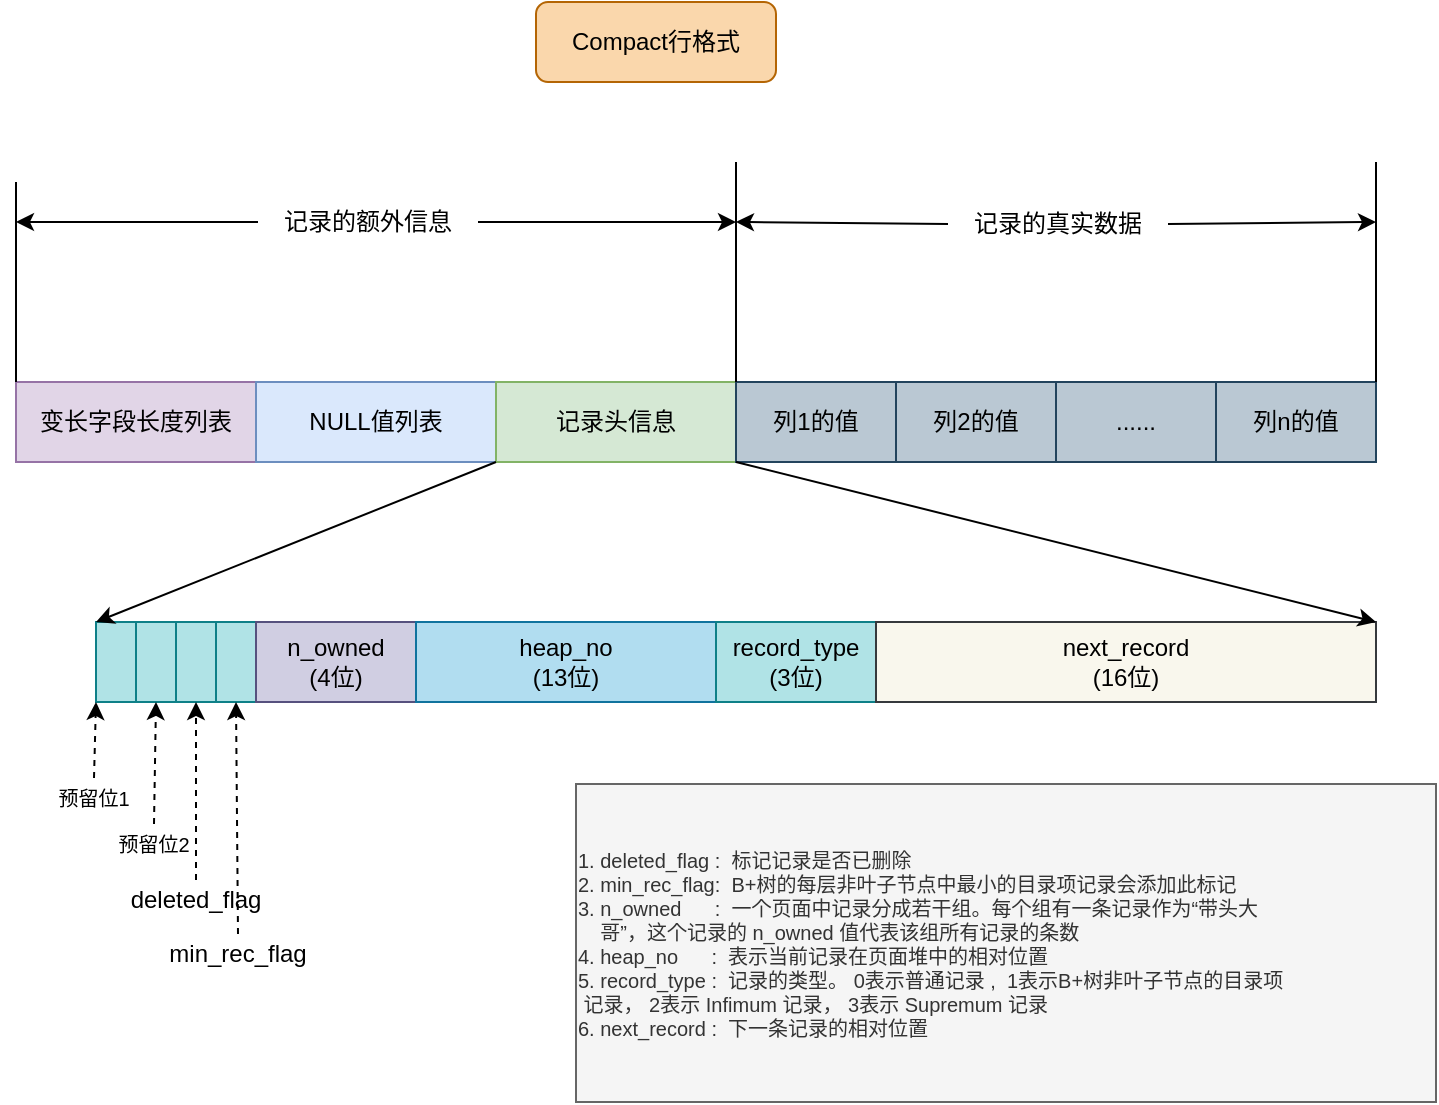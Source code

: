<mxfile version="20.4.1" type="github" pages="2">
  <diagram id="QbIYMgQuhOxnk1jsAOIm" name="InnoDB记录存储结构">
    <mxGraphModel dx="1038" dy="600" grid="1" gridSize="10" guides="1" tooltips="1" connect="1" arrows="1" fold="1" page="1" pageScale="1" pageWidth="827" pageHeight="1169" math="0" shadow="0">
      <root>
        <mxCell id="0" />
        <mxCell id="1" parent="0" />
        <mxCell id="2e8vOLgmMpuKkzkJboLH-1" value="Compact行格式" style="rounded=1;whiteSpace=wrap;html=1;fillColor=#fad7ac;strokeColor=#b46504;" parent="1" vertex="1">
          <mxGeometry x="340" y="170" width="120" height="40" as="geometry" />
        </mxCell>
        <mxCell id="2e8vOLgmMpuKkzkJboLH-2" value="变长字段长度列表" style="rounded=0;whiteSpace=wrap;html=1;fillColor=#e1d5e7;strokeColor=#9673a6;" parent="1" vertex="1">
          <mxGeometry x="80" y="360" width="120" height="40" as="geometry" />
        </mxCell>
        <mxCell id="2e8vOLgmMpuKkzkJboLH-3" value="NULL值列表" style="rounded=0;whiteSpace=wrap;html=1;fillColor=#dae8fc;strokeColor=#6c8ebf;" parent="1" vertex="1">
          <mxGeometry x="200" y="360" width="120" height="40" as="geometry" />
        </mxCell>
        <mxCell id="2e8vOLgmMpuKkzkJboLH-4" value="记录头信息" style="rounded=0;whiteSpace=wrap;html=1;fillColor=#d5e8d4;strokeColor=#82b366;" parent="1" vertex="1">
          <mxGeometry x="320" y="360" width="120" height="40" as="geometry" />
        </mxCell>
        <mxCell id="2e8vOLgmMpuKkzkJboLH-5" value="列1的值" style="rounded=0;whiteSpace=wrap;html=1;fillColor=#bac8d3;strokeColor=#23445d;" parent="1" vertex="1">
          <mxGeometry x="440" y="360" width="80" height="40" as="geometry" />
        </mxCell>
        <mxCell id="2e8vOLgmMpuKkzkJboLH-6" value="列2的值" style="rounded=0;whiteSpace=wrap;html=1;fillColor=#bac8d3;strokeColor=#23445d;" parent="1" vertex="1">
          <mxGeometry x="520" y="360" width="80" height="40" as="geometry" />
        </mxCell>
        <mxCell id="2e8vOLgmMpuKkzkJboLH-7" value="......" style="rounded=0;whiteSpace=wrap;html=1;fillColor=#bac8d3;strokeColor=#23445d;" parent="1" vertex="1">
          <mxGeometry x="600" y="360" width="80" height="40" as="geometry" />
        </mxCell>
        <mxCell id="2e8vOLgmMpuKkzkJboLH-8" value="列n的值" style="rounded=0;whiteSpace=wrap;html=1;fillColor=#bac8d3;strokeColor=#23445d;" parent="1" vertex="1">
          <mxGeometry x="680" y="360" width="80" height="40" as="geometry" />
        </mxCell>
        <mxCell id="2e8vOLgmMpuKkzkJboLH-9" value="" style="endArrow=none;html=1;rounded=0;entryX=0;entryY=0;entryDx=0;entryDy=0;" parent="1" target="2e8vOLgmMpuKkzkJboLH-2" edge="1">
          <mxGeometry width="50" height="50" relative="1" as="geometry">
            <mxPoint x="80" y="260" as="sourcePoint" />
            <mxPoint x="70" y="410" as="targetPoint" />
          </mxGeometry>
        </mxCell>
        <mxCell id="2e8vOLgmMpuKkzkJboLH-10" value="" style="endArrow=none;html=1;rounded=0;entryX=0;entryY=0;entryDx=0;entryDy=0;" parent="1" edge="1">
          <mxGeometry width="50" height="50" relative="1" as="geometry">
            <mxPoint x="440" y="250" as="sourcePoint" />
            <mxPoint x="440" y="360" as="targetPoint" />
          </mxGeometry>
        </mxCell>
        <mxCell id="2e8vOLgmMpuKkzkJboLH-11" value="" style="endArrow=none;html=1;rounded=0;entryX=0;entryY=0;entryDx=0;entryDy=0;" parent="1" edge="1">
          <mxGeometry width="50" height="50" relative="1" as="geometry">
            <mxPoint x="760" y="250" as="sourcePoint" />
            <mxPoint x="760" y="360" as="targetPoint" />
          </mxGeometry>
        </mxCell>
        <mxCell id="2e8vOLgmMpuKkzkJboLH-12" value="记录的额外信息" style="text;html=1;strokeColor=none;fillColor=none;align=center;verticalAlign=middle;whiteSpace=wrap;rounded=0;" parent="1" vertex="1">
          <mxGeometry x="201" y="265" width="110" height="30" as="geometry" />
        </mxCell>
        <mxCell id="2e8vOLgmMpuKkzkJboLH-13" value="记录的真实数据" style="text;html=1;strokeColor=none;fillColor=none;align=center;verticalAlign=middle;whiteSpace=wrap;rounded=0;" parent="1" vertex="1">
          <mxGeometry x="546" y="266" width="110" height="30" as="geometry" />
        </mxCell>
        <mxCell id="2e8vOLgmMpuKkzkJboLH-14" value="" style="endArrow=classic;html=1;rounded=0;exitX=0;exitY=0.5;exitDx=0;exitDy=0;" parent="1" source="2e8vOLgmMpuKkzkJboLH-12" edge="1">
          <mxGeometry width="50" height="50" relative="1" as="geometry">
            <mxPoint x="120" y="330" as="sourcePoint" />
            <mxPoint x="80" y="280" as="targetPoint" />
          </mxGeometry>
        </mxCell>
        <mxCell id="2e8vOLgmMpuKkzkJboLH-15" value="" style="endArrow=classic;html=1;rounded=0;" parent="1" source="2e8vOLgmMpuKkzkJboLH-12" edge="1">
          <mxGeometry width="50" height="50" relative="1" as="geometry">
            <mxPoint x="284" y="279.5" as="sourcePoint" />
            <mxPoint x="440" y="280" as="targetPoint" />
          </mxGeometry>
        </mxCell>
        <mxCell id="2e8vOLgmMpuKkzkJboLH-16" value="" style="endArrow=classic;html=1;rounded=0;exitX=1;exitY=0.5;exitDx=0;exitDy=0;" parent="1" source="2e8vOLgmMpuKkzkJboLH-13" edge="1">
          <mxGeometry width="50" height="50" relative="1" as="geometry">
            <mxPoint x="670" y="284.5" as="sourcePoint" />
            <mxPoint x="760" y="280" as="targetPoint" />
          </mxGeometry>
        </mxCell>
        <mxCell id="2e8vOLgmMpuKkzkJboLH-17" value="" style="endArrow=classic;html=1;rounded=0;exitX=0;exitY=0.5;exitDx=0;exitDy=0;" parent="1" source="2e8vOLgmMpuKkzkJboLH-13" edge="1">
          <mxGeometry width="50" height="50" relative="1" as="geometry">
            <mxPoint x="211" y="290" as="sourcePoint" />
            <mxPoint x="440" y="280" as="targetPoint" />
          </mxGeometry>
        </mxCell>
        <mxCell id="2e8vOLgmMpuKkzkJboLH-18" value="" style="rounded=0;whiteSpace=wrap;html=1;fillColor=#b0e3e6;strokeColor=#0e8088;" parent="1" vertex="1">
          <mxGeometry x="120" y="480" width="20" height="40" as="geometry" />
        </mxCell>
        <mxCell id="2e8vOLgmMpuKkzkJboLH-19" value="" style="rounded=0;whiteSpace=wrap;html=1;fillColor=#b0e3e6;strokeColor=#0e8088;" parent="1" vertex="1">
          <mxGeometry x="140" y="480" width="20" height="40" as="geometry" />
        </mxCell>
        <mxCell id="2e8vOLgmMpuKkzkJboLH-20" value="" style="rounded=0;whiteSpace=wrap;html=1;fillColor=#b0e3e6;strokeColor=#0e8088;" parent="1" vertex="1">
          <mxGeometry x="160" y="480" width="20" height="40" as="geometry" />
        </mxCell>
        <mxCell id="2e8vOLgmMpuKkzkJboLH-21" value="" style="rounded=0;whiteSpace=wrap;html=1;fillColor=#b0e3e6;strokeColor=#0e8088;" parent="1" vertex="1">
          <mxGeometry x="180" y="480" width="20" height="40" as="geometry" />
        </mxCell>
        <mxCell id="2e8vOLgmMpuKkzkJboLH-22" value="n_owned&lt;br&gt;(4位)" style="rounded=0;whiteSpace=wrap;html=1;fillColor=#d0cee2;strokeColor=#56517e;" parent="1" vertex="1">
          <mxGeometry x="200" y="480" width="80" height="40" as="geometry" />
        </mxCell>
        <mxCell id="2e8vOLgmMpuKkzkJboLH-23" value="" style="endArrow=classic;html=1;rounded=0;dashed=1;entryX=0;entryY=1;entryDx=0;entryDy=0;exitX=0.5;exitY=0;exitDx=0;exitDy=0;" parent="1" source="2e8vOLgmMpuKkzkJboLH-24" target="2e8vOLgmMpuKkzkJboLH-18" edge="1">
          <mxGeometry width="50" height="50" relative="1" as="geometry">
            <mxPoint x="70" y="640" as="sourcePoint" />
            <mxPoint x="120" y="590" as="targetPoint" />
          </mxGeometry>
        </mxCell>
        <mxCell id="2e8vOLgmMpuKkzkJboLH-24" value="&lt;font style=&quot;font-size: 10px;&quot;&gt;预留位1&lt;/font&gt;" style="text;html=1;strokeColor=none;fillColor=none;align=center;verticalAlign=middle;whiteSpace=wrap;rounded=0;" parent="1" vertex="1">
          <mxGeometry x="94" y="558" width="50" height="20" as="geometry" />
        </mxCell>
        <mxCell id="2e8vOLgmMpuKkzkJboLH-25" value="&lt;font style=&quot;font-size: 10px;&quot;&gt;预留位2&lt;/font&gt;" style="text;html=1;strokeColor=none;fillColor=none;align=center;verticalAlign=middle;whiteSpace=wrap;rounded=0;" parent="1" vertex="1">
          <mxGeometry x="124" y="581" width="50" height="20" as="geometry" />
        </mxCell>
        <mxCell id="2e8vOLgmMpuKkzkJboLH-26" value="" style="endArrow=classic;html=1;rounded=0;dashed=1;entryX=0.5;entryY=1;entryDx=0;entryDy=0;exitX=0.5;exitY=0;exitDx=0;exitDy=0;" parent="1" source="2e8vOLgmMpuKkzkJboLH-25" target="2e8vOLgmMpuKkzkJboLH-19" edge="1">
          <mxGeometry width="50" height="50" relative="1" as="geometry">
            <mxPoint x="129" y="580" as="sourcePoint" />
            <mxPoint x="130" y="550" as="targetPoint" />
          </mxGeometry>
        </mxCell>
        <mxCell id="2e8vOLgmMpuKkzkJboLH-27" value="deleted_flag" style="text;html=1;strokeColor=none;fillColor=none;align=center;verticalAlign=middle;whiteSpace=wrap;rounded=0;" parent="1" vertex="1">
          <mxGeometry x="145" y="609" width="50" height="20" as="geometry" />
        </mxCell>
        <mxCell id="2e8vOLgmMpuKkzkJboLH-28" value="" style="endArrow=classic;html=1;rounded=0;dashed=1;entryX=0.5;entryY=1;entryDx=0;entryDy=0;exitX=0.5;exitY=0;exitDx=0;exitDy=0;" parent="1" source="2e8vOLgmMpuKkzkJboLH-27" target="2e8vOLgmMpuKkzkJboLH-20" edge="1">
          <mxGeometry width="50" height="50" relative="1" as="geometry">
            <mxPoint x="159.196" y="591" as="sourcePoint" />
            <mxPoint x="160" y="550" as="targetPoint" />
          </mxGeometry>
        </mxCell>
        <mxCell id="2e8vOLgmMpuKkzkJboLH-29" value="min_rec_flag" style="text;html=1;strokeColor=none;fillColor=none;align=center;verticalAlign=middle;whiteSpace=wrap;rounded=0;" parent="1" vertex="1">
          <mxGeometry x="166" y="636" width="50" height="20" as="geometry" />
        </mxCell>
        <mxCell id="2e8vOLgmMpuKkzkJboLH-30" value="" style="endArrow=classic;html=1;rounded=0;dashed=1;entryX=0.5;entryY=1;entryDx=0;entryDy=0;exitX=0.5;exitY=0;exitDx=0;exitDy=0;" parent="1" source="2e8vOLgmMpuKkzkJboLH-29" target="2e8vOLgmMpuKkzkJboLH-21" edge="1">
          <mxGeometry width="50" height="50" relative="1" as="geometry">
            <mxPoint x="180" y="635" as="sourcePoint" />
            <mxPoint x="180" y="550" as="targetPoint" />
          </mxGeometry>
        </mxCell>
        <mxCell id="2e8vOLgmMpuKkzkJboLH-31" value="heap_no&lt;br&gt;(13位)" style="rounded=0;whiteSpace=wrap;html=1;fillColor=#b1ddf0;strokeColor=#10739e;" parent="1" vertex="1">
          <mxGeometry x="280" y="480" width="150" height="40" as="geometry" />
        </mxCell>
        <mxCell id="2e8vOLgmMpuKkzkJboLH-32" value="record_type&lt;br&gt;(3位)" style="rounded=0;whiteSpace=wrap;html=1;fillColor=#b0e3e6;strokeColor=#0e8088;" parent="1" vertex="1">
          <mxGeometry x="430" y="480" width="80" height="40" as="geometry" />
        </mxCell>
        <mxCell id="2e8vOLgmMpuKkzkJboLH-33" value="next_record&lt;br&gt;(16位)" style="rounded=0;whiteSpace=wrap;html=1;fillColor=#f9f7ed;strokeColor=#36393d;" parent="1" vertex="1">
          <mxGeometry x="510" y="480" width="250" height="40" as="geometry" />
        </mxCell>
        <mxCell id="2e8vOLgmMpuKkzkJboLH-34" value="&lt;div style=&quot;text-align: left;&quot;&gt;&lt;span style=&quot;background-color: initial;&quot;&gt;1. deleted_flag :&amp;nbsp; 标记记录是否已删除&lt;/span&gt;&lt;/div&gt;&lt;div style=&quot;text-align: left;&quot;&gt;&lt;span style=&quot;background-color: initial;&quot;&gt;2. min_rec_flag:&amp;nbsp; B+树的每层非叶子节点中最小的目录项记录会添加此标记&lt;br&gt;3. n_owned&amp;nbsp; &amp;nbsp; &amp;nbsp; :&amp;nbsp; 一个页面中记录分成若干组。每个组有一条记录作为“带头大&amp;nbsp; &amp;nbsp; &amp;nbsp; &amp;nbsp; &amp;nbsp; &amp;nbsp; &amp;nbsp; &amp;nbsp; &amp;nbsp; &amp;nbsp; &amp;nbsp; &amp;nbsp; &amp;nbsp; &amp;nbsp; &amp;nbsp; &amp;nbsp; &amp;nbsp; &amp;nbsp; 哥”，这个记录的 n_owned 值代表该组所有记录的条数&lt;br&gt;4. heap_no&amp;nbsp; &amp;nbsp; &amp;nbsp; :&amp;nbsp; 表示当前记录在页面堆中的相对位置&lt;br&gt;5. record_type :&amp;nbsp; 记录的类型。 0表示普通记录 ,&amp;nbsp; 1表示B+树非叶子节点的目录项&amp;nbsp; &amp;nbsp; &amp;nbsp; &amp;nbsp; &amp;nbsp; &amp;nbsp; &amp;nbsp; &amp;nbsp; &amp;nbsp; &amp;nbsp; &amp;nbsp; &amp;nbsp; &amp;nbsp; &amp;nbsp; &amp;nbsp;记录， 2表示 Infimum 记录， 3表示 Supremum 记录&lt;br&gt;6. next_record :&amp;nbsp; 下一条记录的相对位置&lt;/span&gt;&lt;/div&gt;" style="rounded=0;whiteSpace=wrap;html=1;fontSize=10;fillColor=#f5f5f5;fontColor=#333333;strokeColor=#666666;" parent="1" vertex="1">
          <mxGeometry x="360" y="561" width="430" height="159" as="geometry" />
        </mxCell>
        <mxCell id="acQRrvnm0nef1CEHqDjP-1" value="" style="endArrow=classic;html=1;rounded=0;fontSize=14;exitX=0;exitY=1;exitDx=0;exitDy=0;entryX=0;entryY=0;entryDx=0;entryDy=0;" edge="1" parent="1" source="2e8vOLgmMpuKkzkJboLH-4" target="2e8vOLgmMpuKkzkJboLH-18">
          <mxGeometry width="50" height="50" relative="1" as="geometry">
            <mxPoint x="90" y="460" as="sourcePoint" />
            <mxPoint x="140" y="410" as="targetPoint" />
          </mxGeometry>
        </mxCell>
        <mxCell id="acQRrvnm0nef1CEHqDjP-2" value="" style="endArrow=classic;html=1;rounded=0;fontSize=14;exitX=1;exitY=1;exitDx=0;exitDy=0;entryX=1;entryY=0;entryDx=0;entryDy=0;" edge="1" parent="1" source="2e8vOLgmMpuKkzkJboLH-4" target="2e8vOLgmMpuKkzkJboLH-33">
          <mxGeometry width="50" height="50" relative="1" as="geometry">
            <mxPoint x="330" y="410" as="sourcePoint" />
            <mxPoint x="130" y="490" as="targetPoint" />
          </mxGeometry>
        </mxCell>
      </root>
    </mxGraphModel>
  </diagram>
  <diagram id="jihkkCe07YDe42oswbf-" name="InnoDB数据页结构">
    <mxGraphModel dx="1865" dy="600" grid="1" gridSize="10" guides="1" tooltips="1" connect="1" arrows="1" fold="1" page="1" pageScale="1" pageWidth="827" pageHeight="1169" math="0" shadow="0">
      <root>
        <mxCell id="0" />
        <mxCell id="1" parent="0" />
        <mxCell id="xONNXhBfuUQOnMVRmAX_-1" value="File Header" style="rounded=0;whiteSpace=wrap;html=1;fillColor=#dae8fc;strokeColor=#6c8ebf;" vertex="1" parent="1">
          <mxGeometry x="120" y="120" width="120" height="40" as="geometry" />
        </mxCell>
        <mxCell id="xONNXhBfuUQOnMVRmAX_-2" value="Page Header" style="rounded=0;whiteSpace=wrap;html=1;fillColor=#e1d5e7;strokeColor=#9673a6;" vertex="1" parent="1">
          <mxGeometry x="120" y="160" width="120" height="40" as="geometry" />
        </mxCell>
        <mxCell id="xONNXhBfuUQOnMVRmAX_-3" value="Infimum + Supremum" style="rounded=0;whiteSpace=wrap;html=1;fillColor=#bac8d3;strokeColor=#23445d;" vertex="1" parent="1">
          <mxGeometry x="120" y="200" width="120" height="40" as="geometry" />
        </mxCell>
        <mxCell id="xONNXhBfuUQOnMVRmAX_-4" value="User Records" style="rounded=0;whiteSpace=wrap;html=1;fillColor=#f5f5f5;gradientColor=#b3b3b3;strokeColor=#666666;" vertex="1" parent="1">
          <mxGeometry x="120" y="240" width="120" height="40" as="geometry" />
        </mxCell>
        <mxCell id="xONNXhBfuUQOnMVRmAX_-5" value="Free Space" style="rounded=0;whiteSpace=wrap;html=1;fillColor=#e1d5e7;strokeColor=#9673a6;" vertex="1" parent="1">
          <mxGeometry x="120" y="280" width="120" height="40" as="geometry" />
        </mxCell>
        <mxCell id="xONNXhBfuUQOnMVRmAX_-6" value="Page Directory" style="rounded=0;whiteSpace=wrap;html=1;fillColor=#dae8fc;strokeColor=#6c8ebf;" vertex="1" parent="1">
          <mxGeometry x="120" y="320" width="120" height="40" as="geometry" />
        </mxCell>
        <mxCell id="xONNXhBfuUQOnMVRmAX_-7" value="File Trailer" style="rounded=0;whiteSpace=wrap;html=1;fillColor=#e1d5e7;strokeColor=#9673a6;" vertex="1" parent="1">
          <mxGeometry x="120" y="360" width="120" height="40" as="geometry" />
        </mxCell>
        <mxCell id="lzmQEDrIBD2JuV3h4KRz-2" value="&lt;font style=&quot;font-size: 14px;&quot;&gt;&lt;b&gt;数据页(准确叫 索引页)结构&lt;/b&gt;&lt;/font&gt;" style="text;html=1;strokeColor=none;fillColor=none;align=center;verticalAlign=middle;whiteSpace=wrap;rounded=0;" vertex="1" parent="1">
          <mxGeometry x="140" y="70" width="180" height="30" as="geometry" />
        </mxCell>
        <mxCell id="lzmQEDrIBD2JuV3h4KRz-4" value="页的一些通用信息" style="text;html=1;strokeColor=none;fillColor=none;align=left;verticalAlign=middle;whiteSpace=wrap;rounded=0;" vertex="1" parent="1">
          <mxGeometry x="280" y="120" width="110" height="40" as="geometry" />
        </mxCell>
        <mxCell id="lzmQEDrIBD2JuV3h4KRz-6" value="数据页专有的信息" style="text;html=1;strokeColor=none;fillColor=none;align=left;verticalAlign=middle;whiteSpace=wrap;rounded=0;" vertex="1" parent="1">
          <mxGeometry x="280" y="160" width="110" height="40" as="geometry" />
        </mxCell>
        <mxCell id="lzmQEDrIBD2JuV3h4KRz-7" value="2个虚拟记录" style="text;html=1;strokeColor=none;fillColor=none;align=left;verticalAlign=middle;whiteSpace=wrap;rounded=0;" vertex="1" parent="1">
          <mxGeometry x="280" y="200" width="110" height="40" as="geometry" />
        </mxCell>
        <mxCell id="lzmQEDrIBD2JuV3h4KRz-8" value="真正的用户记录" style="text;html=1;strokeColor=none;fillColor=none;align=left;verticalAlign=middle;whiteSpace=wrap;rounded=0;" vertex="1" parent="1">
          <mxGeometry x="280" y="240" width="110" height="40" as="geometry" />
        </mxCell>
        <mxCell id="lzmQEDrIBD2JuV3h4KRz-9" value="页中尚未使用的空间" style="text;html=1;strokeColor=none;fillColor=none;align=left;verticalAlign=middle;whiteSpace=wrap;rounded=0;" vertex="1" parent="1">
          <mxGeometry x="280" y="280" width="110" height="40" as="geometry" />
        </mxCell>
        <mxCell id="lzmQEDrIBD2JuV3h4KRz-10" value="页中某些记录的相对位置" style="text;html=1;strokeColor=none;fillColor=none;align=left;verticalAlign=middle;whiteSpace=wrap;rounded=0;" vertex="1" parent="1">
          <mxGeometry x="280" y="320" width="140" height="40" as="geometry" />
        </mxCell>
        <mxCell id="lzmQEDrIBD2JuV3h4KRz-11" value="检验页是否完整" style="text;html=1;strokeColor=none;fillColor=none;align=left;verticalAlign=middle;whiteSpace=wrap;rounded=0;" vertex="1" parent="1">
          <mxGeometry x="280" y="360" width="140" height="40" as="geometry" />
        </mxCell>
        <mxCell id="qrhYnQpxJ2_BOVBMrdRd-1" value="&lt;font style=&quot;font-size: 14px;&quot;&gt;&lt;b&gt;记录在数据页中是怎么存储的&lt;/b&gt;&lt;/font&gt;" style="text;html=1;strokeColor=none;fillColor=none;align=center;verticalAlign=middle;whiteSpace=wrap;rounded=0;" vertex="1" parent="1">
          <mxGeometry x="120" y="530" width="190" height="30" as="geometry" />
        </mxCell>
        <mxCell id="qrhYnQpxJ2_BOVBMrdRd-2" value="0" style="rounded=0;whiteSpace=wrap;html=1;fontSize=14;fillColor=#d0cee2;strokeColor=#56517e;" vertex="1" parent="1">
          <mxGeometry x="80" y="800" width="80" height="40" as="geometry" />
        </mxCell>
        <mxCell id="qrhYnQpxJ2_BOVBMrdRd-3" value="0" style="rounded=0;whiteSpace=wrap;html=1;fontSize=14;fillColor=#d0cee2;strokeColor=#56517e;" vertex="1" parent="1">
          <mxGeometry x="160" y="800" width="80" height="40" as="geometry" />
        </mxCell>
        <mxCell id="qrhYnQpxJ2_BOVBMrdRd-4" value="0" style="rounded=0;whiteSpace=wrap;html=1;fontSize=14;fillColor=#d0cee2;strokeColor=#56517e;" vertex="1" parent="1">
          <mxGeometry x="240" y="800" width="80" height="40" as="geometry" />
        </mxCell>
        <mxCell id="qrhYnQpxJ2_BOVBMrdRd-5" value="2" style="rounded=0;whiteSpace=wrap;html=1;fontSize=14;fillColor=#d0cee2;strokeColor=#56517e;" vertex="1" parent="1">
          <mxGeometry x="320" y="800" width="80" height="40" as="geometry" />
        </mxCell>
        <mxCell id="qrhYnQpxJ2_BOVBMrdRd-6" value="0" style="rounded=0;whiteSpace=wrap;html=1;fontSize=14;fillColor=#d0cee2;strokeColor=#56517e;" vertex="1" parent="1">
          <mxGeometry x="400" y="800" width="80" height="40" as="geometry" />
        </mxCell>
        <mxCell id="qrhYnQpxJ2_BOVBMrdRd-7" value="&lt;font style=&quot;font-size: 10px;&quot;&gt;deleted_flag&lt;/font&gt;" style="text;html=1;strokeColor=none;fillColor=none;align=center;verticalAlign=middle;whiteSpace=wrap;rounded=0;fontSize=14;" vertex="1" parent="1">
          <mxGeometry x="85" y="780" width="70" height="20" as="geometry" />
        </mxCell>
        <mxCell id="qrhYnQpxJ2_BOVBMrdRd-8" value="&lt;font style=&quot;font-size: 10px;&quot;&gt;min_rec_flag&lt;/font&gt;" style="text;html=1;strokeColor=none;fillColor=none;align=center;verticalAlign=middle;whiteSpace=wrap;rounded=0;fontSize=14;" vertex="1" parent="1">
          <mxGeometry x="165" y="780" width="70" height="20" as="geometry" />
        </mxCell>
        <mxCell id="qrhYnQpxJ2_BOVBMrdRd-9" value="&lt;font style=&quot;font-size: 10px;&quot;&gt;n_owned&lt;/font&gt;" style="text;html=1;strokeColor=none;fillColor=none;align=center;verticalAlign=middle;whiteSpace=wrap;rounded=0;fontSize=14;" vertex="1" parent="1">
          <mxGeometry x="245" y="780" width="70" height="20" as="geometry" />
        </mxCell>
        <mxCell id="qrhYnQpxJ2_BOVBMrdRd-10" value="&lt;font style=&quot;font-size: 10px;&quot;&gt;heap_no&lt;/font&gt;" style="text;html=1;strokeColor=none;fillColor=none;align=center;verticalAlign=middle;whiteSpace=wrap;rounded=0;fontSize=14;" vertex="1" parent="1">
          <mxGeometry x="325" y="780" width="70" height="20" as="geometry" />
        </mxCell>
        <mxCell id="qrhYnQpxJ2_BOVBMrdRd-11" value="&lt;font style=&quot;font-size: 10px;&quot;&gt;record_type&lt;/font&gt;" style="text;html=1;strokeColor=none;fillColor=none;align=center;verticalAlign=middle;whiteSpace=wrap;rounded=0;fontSize=14;" vertex="1" parent="1">
          <mxGeometry x="400" y="780" width="70" height="20" as="geometry" />
        </mxCell>
        <mxCell id="SiFQF-FikBaD6P6giE0Q-91" style="edgeStyle=orthogonalEdgeStyle;rounded=0;orthogonalLoop=1;jettySize=auto;html=1;entryX=0;entryY=0;entryDx=0;entryDy=0;fontSize=10;" edge="1" parent="1" source="qrhYnQpxJ2_BOVBMrdRd-12" target="SiFQF-FikBaD6P6giE0Q-14">
          <mxGeometry relative="1" as="geometry" />
        </mxCell>
        <mxCell id="qrhYnQpxJ2_BOVBMrdRd-12" value="" style="rounded=0;whiteSpace=wrap;html=1;fontSize=14;fillColor=#d0cee2;strokeColor=#56517e;" vertex="1" parent="1">
          <mxGeometry x="480" y="800" width="80" height="40" as="geometry" />
        </mxCell>
        <mxCell id="qrhYnQpxJ2_BOVBMrdRd-13" value="&lt;font style=&quot;font-size: 10px;&quot;&gt;next_record&lt;/font&gt;" style="text;html=1;strokeColor=none;fillColor=none;align=center;verticalAlign=middle;whiteSpace=wrap;rounded=0;fontSize=14;" vertex="1" parent="1">
          <mxGeometry x="485" y="780" width="70" height="20" as="geometry" />
        </mxCell>
        <mxCell id="qrhYnQpxJ2_BOVBMrdRd-14" value="1" style="rounded=0;whiteSpace=wrap;html=1;fontSize=14;fillColor=#e6d0de;strokeColor=#996185;gradientColor=#d5739d;" vertex="1" parent="1">
          <mxGeometry x="560" y="800" width="40" height="40" as="geometry" />
        </mxCell>
        <mxCell id="qrhYnQpxJ2_BOVBMrdRd-15" value="100" style="rounded=0;whiteSpace=wrap;html=1;fontSize=14;fillColor=#e6d0de;strokeColor=#996185;gradientColor=#d5739d;" vertex="1" parent="1">
          <mxGeometry x="600" y="800" width="40" height="40" as="geometry" />
        </mxCell>
        <mxCell id="qrhYnQpxJ2_BOVBMrdRd-16" value="&#39;aaa&#39;" style="rounded=0;whiteSpace=wrap;html=1;fontSize=14;fillColor=#e6d0de;strokeColor=#996185;gradientColor=#d5739d;" vertex="1" parent="1">
          <mxGeometry x="640" y="800" width="40" height="40" as="geometry" />
        </mxCell>
        <mxCell id="SiFQF-FikBaD6P6giE0Q-1" value="其他字段" style="rounded=0;whiteSpace=wrap;html=1;fontSize=14;fillColor=#f5f5f5;gradientColor=#b3b3b3;strokeColor=#666666;" vertex="1" parent="1">
          <mxGeometry x="680" y="800" width="40" height="40" as="geometry" />
        </mxCell>
        <mxCell id="SiFQF-FikBaD6P6giE0Q-2" value="0" style="rounded=0;whiteSpace=wrap;html=1;fontSize=14;fillColor=#d0cee2;strokeColor=#56517e;" vertex="1" parent="1">
          <mxGeometry x="80" y="880" width="80" height="40" as="geometry" />
        </mxCell>
        <mxCell id="SiFQF-FikBaD6P6giE0Q-3" value="0" style="rounded=0;whiteSpace=wrap;html=1;fontSize=14;fillColor=#d0cee2;strokeColor=#56517e;" vertex="1" parent="1">
          <mxGeometry x="160" y="880" width="80" height="40" as="geometry" />
        </mxCell>
        <mxCell id="SiFQF-FikBaD6P6giE0Q-4" value="0" style="rounded=0;whiteSpace=wrap;html=1;fontSize=14;fillColor=#d0cee2;strokeColor=#56517e;" vertex="1" parent="1">
          <mxGeometry x="240" y="880" width="80" height="40" as="geometry" />
        </mxCell>
        <mxCell id="SiFQF-FikBaD6P6giE0Q-5" value="3" style="rounded=0;whiteSpace=wrap;html=1;fontSize=14;fillColor=#d0cee2;strokeColor=#56517e;" vertex="1" parent="1">
          <mxGeometry x="320" y="880" width="80" height="40" as="geometry" />
        </mxCell>
        <mxCell id="SiFQF-FikBaD6P6giE0Q-6" value="0" style="rounded=0;whiteSpace=wrap;html=1;fontSize=14;fillColor=#d0cee2;strokeColor=#56517e;" vertex="1" parent="1">
          <mxGeometry x="400" y="880" width="80" height="40" as="geometry" />
        </mxCell>
        <mxCell id="SiFQF-FikBaD6P6giE0Q-7" value="&lt;font style=&quot;font-size: 10px;&quot;&gt;deleted_flag&lt;/font&gt;" style="text;html=1;strokeColor=none;fillColor=none;align=center;verticalAlign=middle;whiteSpace=wrap;rounded=0;fontSize=14;" vertex="1" parent="1">
          <mxGeometry x="85" y="860" width="70" height="20" as="geometry" />
        </mxCell>
        <mxCell id="SiFQF-FikBaD6P6giE0Q-8" value="&lt;font style=&quot;font-size: 10px;&quot;&gt;min_rec_flag&lt;/font&gt;" style="text;html=1;strokeColor=none;fillColor=none;align=center;verticalAlign=middle;whiteSpace=wrap;rounded=0;fontSize=14;" vertex="1" parent="1">
          <mxGeometry x="165" y="860" width="70" height="20" as="geometry" />
        </mxCell>
        <mxCell id="SiFQF-FikBaD6P6giE0Q-9" value="&lt;font style=&quot;font-size: 10px;&quot;&gt;n_owned&lt;/font&gt;" style="text;html=1;strokeColor=none;fillColor=none;align=center;verticalAlign=middle;whiteSpace=wrap;rounded=0;fontSize=14;" vertex="1" parent="1">
          <mxGeometry x="245" y="860" width="70" height="20" as="geometry" />
        </mxCell>
        <mxCell id="SiFQF-FikBaD6P6giE0Q-10" value="&lt;font style=&quot;font-size: 10px;&quot;&gt;heap_no&lt;/font&gt;" style="text;html=1;strokeColor=none;fillColor=none;align=center;verticalAlign=middle;whiteSpace=wrap;rounded=0;fontSize=14;" vertex="1" parent="1">
          <mxGeometry x="325" y="860" width="70" height="20" as="geometry" />
        </mxCell>
        <mxCell id="SiFQF-FikBaD6P6giE0Q-11" value="&lt;font style=&quot;font-size: 10px;&quot;&gt;record_type&lt;/font&gt;" style="text;html=1;strokeColor=none;fillColor=none;align=center;verticalAlign=middle;whiteSpace=wrap;rounded=0;fontSize=14;" vertex="1" parent="1">
          <mxGeometry x="400" y="860" width="70" height="20" as="geometry" />
        </mxCell>
        <mxCell id="SiFQF-FikBaD6P6giE0Q-82" style="edgeStyle=orthogonalEdgeStyle;rounded=0;orthogonalLoop=1;jettySize=auto;html=1;entryX=0;entryY=0;entryDx=0;entryDy=0;fontSize=10;" edge="1" parent="1" source="SiFQF-FikBaD6P6giE0Q-12" target="SiFQF-FikBaD6P6giE0Q-30">
          <mxGeometry relative="1" as="geometry" />
        </mxCell>
        <mxCell id="SiFQF-FikBaD6P6giE0Q-12" value="" style="rounded=0;whiteSpace=wrap;html=1;fontSize=14;fillColor=#d0cee2;strokeColor=#56517e;" vertex="1" parent="1">
          <mxGeometry x="480" y="880" width="80" height="40" as="geometry" />
        </mxCell>
        <mxCell id="SiFQF-FikBaD6P6giE0Q-13" value="&lt;font style=&quot;font-size: 10px;&quot;&gt;next_record&lt;/font&gt;" style="text;html=1;strokeColor=none;fillColor=none;align=center;verticalAlign=middle;whiteSpace=wrap;rounded=0;fontSize=14;" vertex="1" parent="1">
          <mxGeometry x="485" y="860" width="70" height="20" as="geometry" />
        </mxCell>
        <mxCell id="SiFQF-FikBaD6P6giE0Q-14" value="2" style="rounded=0;whiteSpace=wrap;html=1;fontSize=14;fillColor=#e6d0de;strokeColor=#996185;gradientColor=#d5739d;" vertex="1" parent="1">
          <mxGeometry x="560" y="880" width="40" height="40" as="geometry" />
        </mxCell>
        <mxCell id="SiFQF-FikBaD6P6giE0Q-15" value="200" style="rounded=0;whiteSpace=wrap;html=1;fontSize=14;fillColor=#e6d0de;strokeColor=#996185;gradientColor=#d5739d;" vertex="1" parent="1">
          <mxGeometry x="600" y="880" width="40" height="40" as="geometry" />
        </mxCell>
        <mxCell id="SiFQF-FikBaD6P6giE0Q-16" value="&#39;bbb&#39;" style="rounded=0;whiteSpace=wrap;html=1;fontSize=14;fillColor=#e6d0de;strokeColor=#996185;gradientColor=#d5739d;" vertex="1" parent="1">
          <mxGeometry x="640" y="880" width="40" height="40" as="geometry" />
        </mxCell>
        <mxCell id="SiFQF-FikBaD6P6giE0Q-17" value="其他字段" style="rounded=0;whiteSpace=wrap;html=1;fontSize=14;fillColor=#f5f5f5;gradientColor=#b3b3b3;strokeColor=#666666;" vertex="1" parent="1">
          <mxGeometry x="680" y="880" width="40" height="40" as="geometry" />
        </mxCell>
        <mxCell id="SiFQF-FikBaD6P6giE0Q-18" value="0" style="rounded=0;whiteSpace=wrap;html=1;fontSize=14;fillColor=#d0cee2;strokeColor=#56517e;" vertex="1" parent="1">
          <mxGeometry x="80" y="960" width="80" height="40" as="geometry" />
        </mxCell>
        <mxCell id="SiFQF-FikBaD6P6giE0Q-19" value="0" style="rounded=0;whiteSpace=wrap;html=1;fontSize=14;fillColor=#d0cee2;strokeColor=#56517e;" vertex="1" parent="1">
          <mxGeometry x="160" y="960" width="80" height="40" as="geometry" />
        </mxCell>
        <mxCell id="SiFQF-FikBaD6P6giE0Q-20" value="0" style="rounded=0;whiteSpace=wrap;html=1;fontSize=14;fillColor=#d0cee2;strokeColor=#56517e;" vertex="1" parent="1">
          <mxGeometry x="240" y="960" width="80" height="40" as="geometry" />
        </mxCell>
        <mxCell id="SiFQF-FikBaD6P6giE0Q-21" value="4" style="rounded=0;whiteSpace=wrap;html=1;fontSize=14;fillColor=#d0cee2;strokeColor=#56517e;" vertex="1" parent="1">
          <mxGeometry x="320" y="960" width="80" height="40" as="geometry" />
        </mxCell>
        <mxCell id="SiFQF-FikBaD6P6giE0Q-22" value="0" style="rounded=0;whiteSpace=wrap;html=1;fontSize=14;fillColor=#d0cee2;strokeColor=#56517e;" vertex="1" parent="1">
          <mxGeometry x="400" y="960" width="80" height="40" as="geometry" />
        </mxCell>
        <mxCell id="SiFQF-FikBaD6P6giE0Q-23" value="&lt;font style=&quot;font-size: 10px;&quot;&gt;deleted_flag&lt;/font&gt;" style="text;html=1;strokeColor=none;fillColor=none;align=center;verticalAlign=middle;whiteSpace=wrap;rounded=0;fontSize=14;" vertex="1" parent="1">
          <mxGeometry x="85" y="940" width="70" height="20" as="geometry" />
        </mxCell>
        <mxCell id="SiFQF-FikBaD6P6giE0Q-24" value="&lt;font style=&quot;font-size: 10px;&quot;&gt;min_rec_flag&lt;/font&gt;" style="text;html=1;strokeColor=none;fillColor=none;align=center;verticalAlign=middle;whiteSpace=wrap;rounded=0;fontSize=14;" vertex="1" parent="1">
          <mxGeometry x="165" y="940" width="70" height="20" as="geometry" />
        </mxCell>
        <mxCell id="SiFQF-FikBaD6P6giE0Q-25" value="&lt;font style=&quot;font-size: 10px;&quot;&gt;n_owned&lt;/font&gt;" style="text;html=1;strokeColor=none;fillColor=none;align=center;verticalAlign=middle;whiteSpace=wrap;rounded=0;fontSize=14;" vertex="1" parent="1">
          <mxGeometry x="245" y="940" width="70" height="20" as="geometry" />
        </mxCell>
        <mxCell id="SiFQF-FikBaD6P6giE0Q-26" value="&lt;font style=&quot;font-size: 10px;&quot;&gt;heap_no&lt;/font&gt;" style="text;html=1;strokeColor=none;fillColor=none;align=center;verticalAlign=middle;whiteSpace=wrap;rounded=0;fontSize=14;" vertex="1" parent="1">
          <mxGeometry x="325" y="940" width="70" height="20" as="geometry" />
        </mxCell>
        <mxCell id="SiFQF-FikBaD6P6giE0Q-27" value="&lt;font style=&quot;font-size: 10px;&quot;&gt;record_type&lt;/font&gt;" style="text;html=1;strokeColor=none;fillColor=none;align=center;verticalAlign=middle;whiteSpace=wrap;rounded=0;fontSize=14;" vertex="1" parent="1">
          <mxGeometry x="400" y="940" width="70" height="20" as="geometry" />
        </mxCell>
        <mxCell id="SiFQF-FikBaD6P6giE0Q-83" style="edgeStyle=orthogonalEdgeStyle;rounded=0;orthogonalLoop=1;jettySize=auto;html=1;entryX=0;entryY=0;entryDx=0;entryDy=0;fontSize=10;" edge="1" parent="1" source="SiFQF-FikBaD6P6giE0Q-28" target="SiFQF-FikBaD6P6giE0Q-46">
          <mxGeometry relative="1" as="geometry" />
        </mxCell>
        <mxCell id="SiFQF-FikBaD6P6giE0Q-28" value="" style="rounded=0;whiteSpace=wrap;html=1;fontSize=14;fillColor=#d0cee2;strokeColor=#56517e;" vertex="1" parent="1">
          <mxGeometry x="480" y="960" width="80" height="40" as="geometry" />
        </mxCell>
        <mxCell id="SiFQF-FikBaD6P6giE0Q-29" value="&lt;font style=&quot;font-size: 10px;&quot;&gt;next_record&lt;/font&gt;" style="text;html=1;strokeColor=none;fillColor=none;align=center;verticalAlign=middle;whiteSpace=wrap;rounded=0;fontSize=14;" vertex="1" parent="1">
          <mxGeometry x="485" y="940" width="70" height="20" as="geometry" />
        </mxCell>
        <mxCell id="SiFQF-FikBaD6P6giE0Q-30" value="3" style="rounded=0;whiteSpace=wrap;html=1;fontSize=14;fillColor=#e6d0de;strokeColor=#996185;gradientColor=#d5739d;" vertex="1" parent="1">
          <mxGeometry x="560" y="960" width="40" height="40" as="geometry" />
        </mxCell>
        <mxCell id="SiFQF-FikBaD6P6giE0Q-31" value="300" style="rounded=0;whiteSpace=wrap;html=1;fontSize=14;fillColor=#e6d0de;strokeColor=#996185;gradientColor=#d5739d;" vertex="1" parent="1">
          <mxGeometry x="600" y="960" width="40" height="40" as="geometry" />
        </mxCell>
        <mxCell id="SiFQF-FikBaD6P6giE0Q-32" value="&#39;ccc&#39;" style="rounded=0;whiteSpace=wrap;html=1;fontSize=14;fillColor=#e6d0de;strokeColor=#996185;gradientColor=#d5739d;" vertex="1" parent="1">
          <mxGeometry x="640" y="960" width="40" height="40" as="geometry" />
        </mxCell>
        <mxCell id="SiFQF-FikBaD6P6giE0Q-33" value="其他字段" style="rounded=0;whiteSpace=wrap;html=1;fontSize=14;fillColor=#f5f5f5;gradientColor=#b3b3b3;strokeColor=#666666;" vertex="1" parent="1">
          <mxGeometry x="680" y="960" width="40" height="40" as="geometry" />
        </mxCell>
        <mxCell id="SiFQF-FikBaD6P6giE0Q-34" value="0" style="rounded=0;whiteSpace=wrap;html=1;fontSize=14;fillColor=#d0cee2;strokeColor=#56517e;" vertex="1" parent="1">
          <mxGeometry x="80" y="1040" width="80" height="40" as="geometry" />
        </mxCell>
        <mxCell id="SiFQF-FikBaD6P6giE0Q-35" value="0" style="rounded=0;whiteSpace=wrap;html=1;fontSize=14;fillColor=#d0cee2;strokeColor=#56517e;" vertex="1" parent="1">
          <mxGeometry x="160" y="1040" width="80" height="40" as="geometry" />
        </mxCell>
        <mxCell id="SiFQF-FikBaD6P6giE0Q-36" value="0" style="rounded=0;whiteSpace=wrap;html=1;fontSize=14;fillColor=#d0cee2;strokeColor=#56517e;" vertex="1" parent="1">
          <mxGeometry x="240" y="1040" width="80" height="40" as="geometry" />
        </mxCell>
        <mxCell id="SiFQF-FikBaD6P6giE0Q-37" value="5" style="rounded=0;whiteSpace=wrap;html=1;fontSize=14;fillColor=#d0cee2;strokeColor=#56517e;" vertex="1" parent="1">
          <mxGeometry x="320" y="1040" width="80" height="40" as="geometry" />
        </mxCell>
        <mxCell id="SiFQF-FikBaD6P6giE0Q-38" value="0" style="rounded=0;whiteSpace=wrap;html=1;fontSize=14;fillColor=#d0cee2;strokeColor=#56517e;" vertex="1" parent="1">
          <mxGeometry x="400" y="1040" width="80" height="40" as="geometry" />
        </mxCell>
        <mxCell id="SiFQF-FikBaD6P6giE0Q-39" value="&lt;font style=&quot;font-size: 10px;&quot;&gt;deleted_flag&lt;/font&gt;" style="text;html=1;strokeColor=none;fillColor=none;align=center;verticalAlign=middle;whiteSpace=wrap;rounded=0;fontSize=14;" vertex="1" parent="1">
          <mxGeometry x="85" y="1020" width="70" height="20" as="geometry" />
        </mxCell>
        <mxCell id="SiFQF-FikBaD6P6giE0Q-40" value="&lt;font style=&quot;font-size: 10px;&quot;&gt;min_rec_flag&lt;/font&gt;" style="text;html=1;strokeColor=none;fillColor=none;align=center;verticalAlign=middle;whiteSpace=wrap;rounded=0;fontSize=14;" vertex="1" parent="1">
          <mxGeometry x="165" y="1020" width="70" height="20" as="geometry" />
        </mxCell>
        <mxCell id="SiFQF-FikBaD6P6giE0Q-41" value="&lt;font style=&quot;font-size: 10px;&quot;&gt;n_owned&lt;/font&gt;" style="text;html=1;strokeColor=none;fillColor=none;align=center;verticalAlign=middle;whiteSpace=wrap;rounded=0;fontSize=14;" vertex="1" parent="1">
          <mxGeometry x="245" y="1020" width="70" height="20" as="geometry" />
        </mxCell>
        <mxCell id="SiFQF-FikBaD6P6giE0Q-42" value="&lt;font style=&quot;font-size: 10px;&quot;&gt;heap_no&lt;/font&gt;" style="text;html=1;strokeColor=none;fillColor=none;align=center;verticalAlign=middle;whiteSpace=wrap;rounded=0;fontSize=14;" vertex="1" parent="1">
          <mxGeometry x="325" y="1020" width="70" height="20" as="geometry" />
        </mxCell>
        <mxCell id="SiFQF-FikBaD6P6giE0Q-43" value="&lt;font style=&quot;font-size: 10px;&quot;&gt;record_type&lt;/font&gt;" style="text;html=1;strokeColor=none;fillColor=none;align=center;verticalAlign=middle;whiteSpace=wrap;rounded=0;fontSize=14;" vertex="1" parent="1">
          <mxGeometry x="400" y="1020" width="70" height="20" as="geometry" />
        </mxCell>
        <mxCell id="SiFQF-FikBaD6P6giE0Q-84" style="edgeStyle=orthogonalEdgeStyle;rounded=0;orthogonalLoop=1;jettySize=auto;html=1;entryX=0;entryY=0;entryDx=0;entryDy=0;fontSize=10;" edge="1" parent="1" source="SiFQF-FikBaD6P6giE0Q-44" target="SiFQF-FikBaD6P6giE0Q-62">
          <mxGeometry relative="1" as="geometry" />
        </mxCell>
        <mxCell id="SiFQF-FikBaD6P6giE0Q-44" value="" style="rounded=0;whiteSpace=wrap;html=1;fontSize=14;fillColor=#d0cee2;strokeColor=#56517e;" vertex="1" parent="1">
          <mxGeometry x="480" y="1040" width="80" height="40" as="geometry" />
        </mxCell>
        <mxCell id="SiFQF-FikBaD6P6giE0Q-45" value="&lt;font style=&quot;font-size: 10px;&quot;&gt;next_record&lt;/font&gt;" style="text;html=1;strokeColor=none;fillColor=none;align=center;verticalAlign=middle;whiteSpace=wrap;rounded=0;fontSize=14;" vertex="1" parent="1">
          <mxGeometry x="485" y="1020" width="70" height="20" as="geometry" />
        </mxCell>
        <mxCell id="SiFQF-FikBaD6P6giE0Q-46" value="4" style="rounded=0;whiteSpace=wrap;html=1;fontSize=14;fillColor=#e6d0de;strokeColor=#996185;gradientColor=#d5739d;" vertex="1" parent="1">
          <mxGeometry x="560" y="1040" width="40" height="40" as="geometry" />
        </mxCell>
        <mxCell id="SiFQF-FikBaD6P6giE0Q-47" value="400" style="rounded=0;whiteSpace=wrap;html=1;fontSize=14;fillColor=#e6d0de;strokeColor=#996185;gradientColor=#d5739d;" vertex="1" parent="1">
          <mxGeometry x="600" y="1040" width="40" height="40" as="geometry" />
        </mxCell>
        <mxCell id="SiFQF-FikBaD6P6giE0Q-48" value="&#39;ddd&#39;" style="rounded=0;whiteSpace=wrap;html=1;fontSize=14;fillColor=#e6d0de;strokeColor=#996185;gradientColor=#d5739d;" vertex="1" parent="1">
          <mxGeometry x="640" y="1040" width="40" height="40" as="geometry" />
        </mxCell>
        <mxCell id="SiFQF-FikBaD6P6giE0Q-49" value="其他字段" style="rounded=0;whiteSpace=wrap;html=1;fontSize=14;fillColor=#f5f5f5;gradientColor=#b3b3b3;strokeColor=#666666;" vertex="1" parent="1">
          <mxGeometry x="680" y="1040" width="40" height="40" as="geometry" />
        </mxCell>
        <mxCell id="SiFQF-FikBaD6P6giE0Q-50" value="0" style="rounded=0;whiteSpace=wrap;html=1;fontSize=14;fillColor=#d0cee2;strokeColor=#56517e;" vertex="1" parent="1">
          <mxGeometry x="80" y="1129" width="80" height="40" as="geometry" />
        </mxCell>
        <mxCell id="SiFQF-FikBaD6P6giE0Q-51" value="0" style="rounded=0;whiteSpace=wrap;html=1;fontSize=14;fillColor=#d0cee2;strokeColor=#56517e;" vertex="1" parent="1">
          <mxGeometry x="160" y="1129" width="80" height="40" as="geometry" />
        </mxCell>
        <mxCell id="SiFQF-FikBaD6P6giE0Q-52" value="5" style="rounded=0;whiteSpace=wrap;html=1;fontSize=14;fillColor=#d0cee2;strokeColor=#56517e;" vertex="1" parent="1">
          <mxGeometry x="240" y="1129" width="80" height="40" as="geometry" />
        </mxCell>
        <mxCell id="SiFQF-FikBaD6P6giE0Q-53" value="1" style="rounded=0;whiteSpace=wrap;html=1;fontSize=14;fillColor=#d0cee2;strokeColor=#56517e;" vertex="1" parent="1">
          <mxGeometry x="320" y="1129" width="80" height="40" as="geometry" />
        </mxCell>
        <mxCell id="SiFQF-FikBaD6P6giE0Q-54" value="3" style="rounded=0;whiteSpace=wrap;html=1;fontSize=14;fillColor=#d0cee2;strokeColor=#56517e;" vertex="1" parent="1">
          <mxGeometry x="400" y="1129" width="80" height="40" as="geometry" />
        </mxCell>
        <mxCell id="SiFQF-FikBaD6P6giE0Q-55" value="&lt;font style=&quot;font-size: 10px;&quot;&gt;deleted_flag&lt;/font&gt;" style="text;html=1;strokeColor=none;fillColor=none;align=center;verticalAlign=middle;whiteSpace=wrap;rounded=0;fontSize=14;" vertex="1" parent="1">
          <mxGeometry x="85" y="1109" width="70" height="20" as="geometry" />
        </mxCell>
        <mxCell id="SiFQF-FikBaD6P6giE0Q-56" value="&lt;font style=&quot;font-size: 10px;&quot;&gt;min_rec_flag&lt;/font&gt;" style="text;html=1;strokeColor=none;fillColor=none;align=center;verticalAlign=middle;whiteSpace=wrap;rounded=0;fontSize=14;" vertex="1" parent="1">
          <mxGeometry x="165" y="1109" width="70" height="20" as="geometry" />
        </mxCell>
        <mxCell id="SiFQF-FikBaD6P6giE0Q-57" value="&lt;font style=&quot;font-size: 10px;&quot;&gt;n_owned&lt;/font&gt;" style="text;html=1;strokeColor=none;fillColor=none;align=center;verticalAlign=middle;whiteSpace=wrap;rounded=0;fontSize=14;" vertex="1" parent="1">
          <mxGeometry x="245" y="1109" width="70" height="20" as="geometry" />
        </mxCell>
        <mxCell id="SiFQF-FikBaD6P6giE0Q-58" value="&lt;font style=&quot;font-size: 10px;&quot;&gt;heap_no&lt;/font&gt;" style="text;html=1;strokeColor=none;fillColor=none;align=center;verticalAlign=middle;whiteSpace=wrap;rounded=0;fontSize=14;" vertex="1" parent="1">
          <mxGeometry x="325" y="1109" width="70" height="20" as="geometry" />
        </mxCell>
        <mxCell id="SiFQF-FikBaD6P6giE0Q-59" value="&lt;font style=&quot;font-size: 10px;&quot;&gt;record_type&lt;/font&gt;" style="text;html=1;strokeColor=none;fillColor=none;align=center;verticalAlign=middle;whiteSpace=wrap;rounded=0;fontSize=14;" vertex="1" parent="1">
          <mxGeometry x="400" y="1109" width="70" height="20" as="geometry" />
        </mxCell>
        <mxCell id="SiFQF-FikBaD6P6giE0Q-60" value="" style="rounded=0;whiteSpace=wrap;html=1;fontSize=14;fillColor=#d0cee2;strokeColor=#56517e;" vertex="1" parent="1">
          <mxGeometry x="480" y="1129" width="80" height="40" as="geometry" />
        </mxCell>
        <mxCell id="SiFQF-FikBaD6P6giE0Q-61" value="&lt;font style=&quot;font-size: 10px;&quot;&gt;next_record&lt;/font&gt;" style="text;html=1;strokeColor=none;fillColor=none;align=center;verticalAlign=middle;whiteSpace=wrap;rounded=0;fontSize=14;" vertex="1" parent="1">
          <mxGeometry x="485" y="1109" width="70" height="20" as="geometry" />
        </mxCell>
        <mxCell id="SiFQF-FikBaD6P6giE0Q-62" value="&#39;supremum&#39;" style="rounded=0;whiteSpace=wrap;html=1;fontSize=14;fillColor=#e6d0de;gradientColor=#d5739d;strokeColor=#996185;" vertex="1" parent="1">
          <mxGeometry x="560" y="1129" width="80" height="40" as="geometry" />
        </mxCell>
        <mxCell id="SiFQF-FikBaD6P6giE0Q-66" value="0" style="rounded=0;whiteSpace=wrap;html=1;fontSize=14;fillColor=#d0cee2;strokeColor=#56517e;" vertex="1" parent="1">
          <mxGeometry x="80" y="720" width="80" height="40" as="geometry" />
        </mxCell>
        <mxCell id="SiFQF-FikBaD6P6giE0Q-67" value="0" style="rounded=0;whiteSpace=wrap;html=1;fontSize=14;fillColor=#d0cee2;strokeColor=#56517e;" vertex="1" parent="1">
          <mxGeometry x="160" y="720" width="80" height="40" as="geometry" />
        </mxCell>
        <mxCell id="SiFQF-FikBaD6P6giE0Q-68" value="1" style="rounded=0;whiteSpace=wrap;html=1;fontSize=14;fillColor=#d0cee2;strokeColor=#56517e;" vertex="1" parent="1">
          <mxGeometry x="240" y="720" width="80" height="40" as="geometry" />
        </mxCell>
        <mxCell id="SiFQF-FikBaD6P6giE0Q-69" value="0" style="rounded=0;whiteSpace=wrap;html=1;fontSize=14;fillColor=#d0cee2;strokeColor=#56517e;" vertex="1" parent="1">
          <mxGeometry x="320" y="720" width="80" height="40" as="geometry" />
        </mxCell>
        <mxCell id="SiFQF-FikBaD6P6giE0Q-70" value="2" style="rounded=0;whiteSpace=wrap;html=1;fontSize=14;fillColor=#d0cee2;strokeColor=#56517e;" vertex="1" parent="1">
          <mxGeometry x="400" y="720" width="80" height="40" as="geometry" />
        </mxCell>
        <mxCell id="SiFQF-FikBaD6P6giE0Q-71" value="&lt;font style=&quot;font-size: 10px;&quot;&gt;deleted_flag&lt;/font&gt;" style="text;html=1;strokeColor=none;fillColor=none;align=center;verticalAlign=middle;whiteSpace=wrap;rounded=0;fontSize=14;" vertex="1" parent="1">
          <mxGeometry x="85" y="700" width="70" height="20" as="geometry" />
        </mxCell>
        <mxCell id="SiFQF-FikBaD6P6giE0Q-72" value="&lt;font style=&quot;font-size: 10px;&quot;&gt;min_rec_flag&lt;/font&gt;" style="text;html=1;strokeColor=none;fillColor=none;align=center;verticalAlign=middle;whiteSpace=wrap;rounded=0;fontSize=14;" vertex="1" parent="1">
          <mxGeometry x="165" y="700" width="70" height="20" as="geometry" />
        </mxCell>
        <mxCell id="SiFQF-FikBaD6P6giE0Q-73" value="&lt;font style=&quot;font-size: 10px;&quot;&gt;n_owned&lt;/font&gt;" style="text;html=1;strokeColor=none;fillColor=none;align=center;verticalAlign=middle;whiteSpace=wrap;rounded=0;fontSize=14;" vertex="1" parent="1">
          <mxGeometry x="245" y="700" width="70" height="20" as="geometry" />
        </mxCell>
        <mxCell id="SiFQF-FikBaD6P6giE0Q-74" value="&lt;font style=&quot;font-size: 10px;&quot;&gt;heap_no&lt;/font&gt;" style="text;html=1;strokeColor=none;fillColor=none;align=center;verticalAlign=middle;whiteSpace=wrap;rounded=0;fontSize=14;" vertex="1" parent="1">
          <mxGeometry x="325" y="700" width="70" height="20" as="geometry" />
        </mxCell>
        <mxCell id="SiFQF-FikBaD6P6giE0Q-75" value="&lt;font style=&quot;font-size: 10px;&quot;&gt;record_type&lt;/font&gt;" style="text;html=1;strokeColor=none;fillColor=none;align=center;verticalAlign=middle;whiteSpace=wrap;rounded=0;fontSize=14;" vertex="1" parent="1">
          <mxGeometry x="400" y="700" width="70" height="20" as="geometry" />
        </mxCell>
        <mxCell id="SiFQF-FikBaD6P6giE0Q-76" value="" style="rounded=0;whiteSpace=wrap;html=1;fontSize=14;fillColor=#d0cee2;strokeColor=#56517e;" vertex="1" parent="1">
          <mxGeometry x="480" y="720" width="80" height="40" as="geometry" />
        </mxCell>
        <mxCell id="SiFQF-FikBaD6P6giE0Q-77" value="&lt;font style=&quot;font-size: 10px;&quot;&gt;next_record&lt;/font&gt;" style="text;html=1;strokeColor=none;fillColor=none;align=center;verticalAlign=middle;whiteSpace=wrap;rounded=0;fontSize=14;" vertex="1" parent="1">
          <mxGeometry x="485" y="700" width="70" height="20" as="geometry" />
        </mxCell>
        <mxCell id="SiFQF-FikBaD6P6giE0Q-78" value="&#39;infimum&#39;" style="rounded=0;whiteSpace=wrap;html=1;fontSize=14;fillColor=#e6d0de;gradientColor=#d5739d;strokeColor=#996185;" vertex="1" parent="1">
          <mxGeometry x="560" y="720" width="80" height="40" as="geometry" />
        </mxCell>
        <mxCell id="SiFQF-FikBaD6P6giE0Q-79" value="" style="endArrow=classic;html=1;fontSize=10;exitX=0.5;exitY=1;exitDx=0;exitDy=0;entryX=0;entryY=0;entryDx=0;entryDy=0;rounded=0;" edge="1" parent="1" source="SiFQF-FikBaD6P6giE0Q-76" target="qrhYnQpxJ2_BOVBMrdRd-14">
          <mxGeometry width="50" height="50" relative="1" as="geometry">
            <mxPoint x="-10" y="850" as="sourcePoint" />
            <mxPoint x="40" y="800" as="targetPoint" />
            <Array as="points">
              <mxPoint x="520" y="780" />
              <mxPoint x="560" y="780" />
            </Array>
          </mxGeometry>
        </mxCell>
        <mxCell id="SiFQF-FikBaD6P6giE0Q-86" value="" style="rounded=1;whiteSpace=wrap;html=1;fontSize=10;" vertex="1" parent="1">
          <mxGeometry x="-110" y="680" width="120" height="450" as="geometry" />
        </mxCell>
        <mxCell id="SiFQF-FikBaD6P6giE0Q-89" style="edgeStyle=orthogonalEdgeStyle;rounded=0;orthogonalLoop=1;jettySize=auto;html=1;entryX=1;entryY=0;entryDx=0;entryDy=0;fontSize=10;" edge="1" parent="1" source="SiFQF-FikBaD6P6giE0Q-87" target="SiFQF-FikBaD6P6giE0Q-70">
          <mxGeometry relative="1" as="geometry">
            <Array as="points">
              <mxPoint x="50" y="740" />
              <mxPoint x="50" y="680" />
              <mxPoint x="480" y="680" />
            </Array>
          </mxGeometry>
        </mxCell>
        <mxCell id="SiFQF-FikBaD6P6giE0Q-87" value="槽0" style="whiteSpace=wrap;html=1;aspect=fixed;fontSize=10;fillColor=#e1d5e7;strokeColor=#9673a6;" vertex="1" parent="1">
          <mxGeometry x="-70" y="720" width="40" height="40" as="geometry" />
        </mxCell>
        <mxCell id="SiFQF-FikBaD6P6giE0Q-90" style="edgeStyle=orthogonalEdgeStyle;rounded=0;orthogonalLoop=1;jettySize=auto;html=1;entryX=0;entryY=1;entryDx=0;entryDy=0;fontSize=10;" edge="1" parent="1" source="SiFQF-FikBaD6P6giE0Q-88" target="SiFQF-FikBaD6P6giE0Q-62">
          <mxGeometry relative="1" as="geometry">
            <Array as="points">
              <mxPoint x="40" y="820" />
              <mxPoint x="40" y="1190" />
              <mxPoint x="560" y="1190" />
            </Array>
          </mxGeometry>
        </mxCell>
        <mxCell id="SiFQF-FikBaD6P6giE0Q-88" value="槽1" style="whiteSpace=wrap;html=1;aspect=fixed;fontSize=10;fillColor=#e1d5e7;strokeColor=#9673a6;" vertex="1" parent="1">
          <mxGeometry x="-70" y="800" width="40" height="40" as="geometry" />
        </mxCell>
      </root>
    </mxGraphModel>
  </diagram>
</mxfile>

